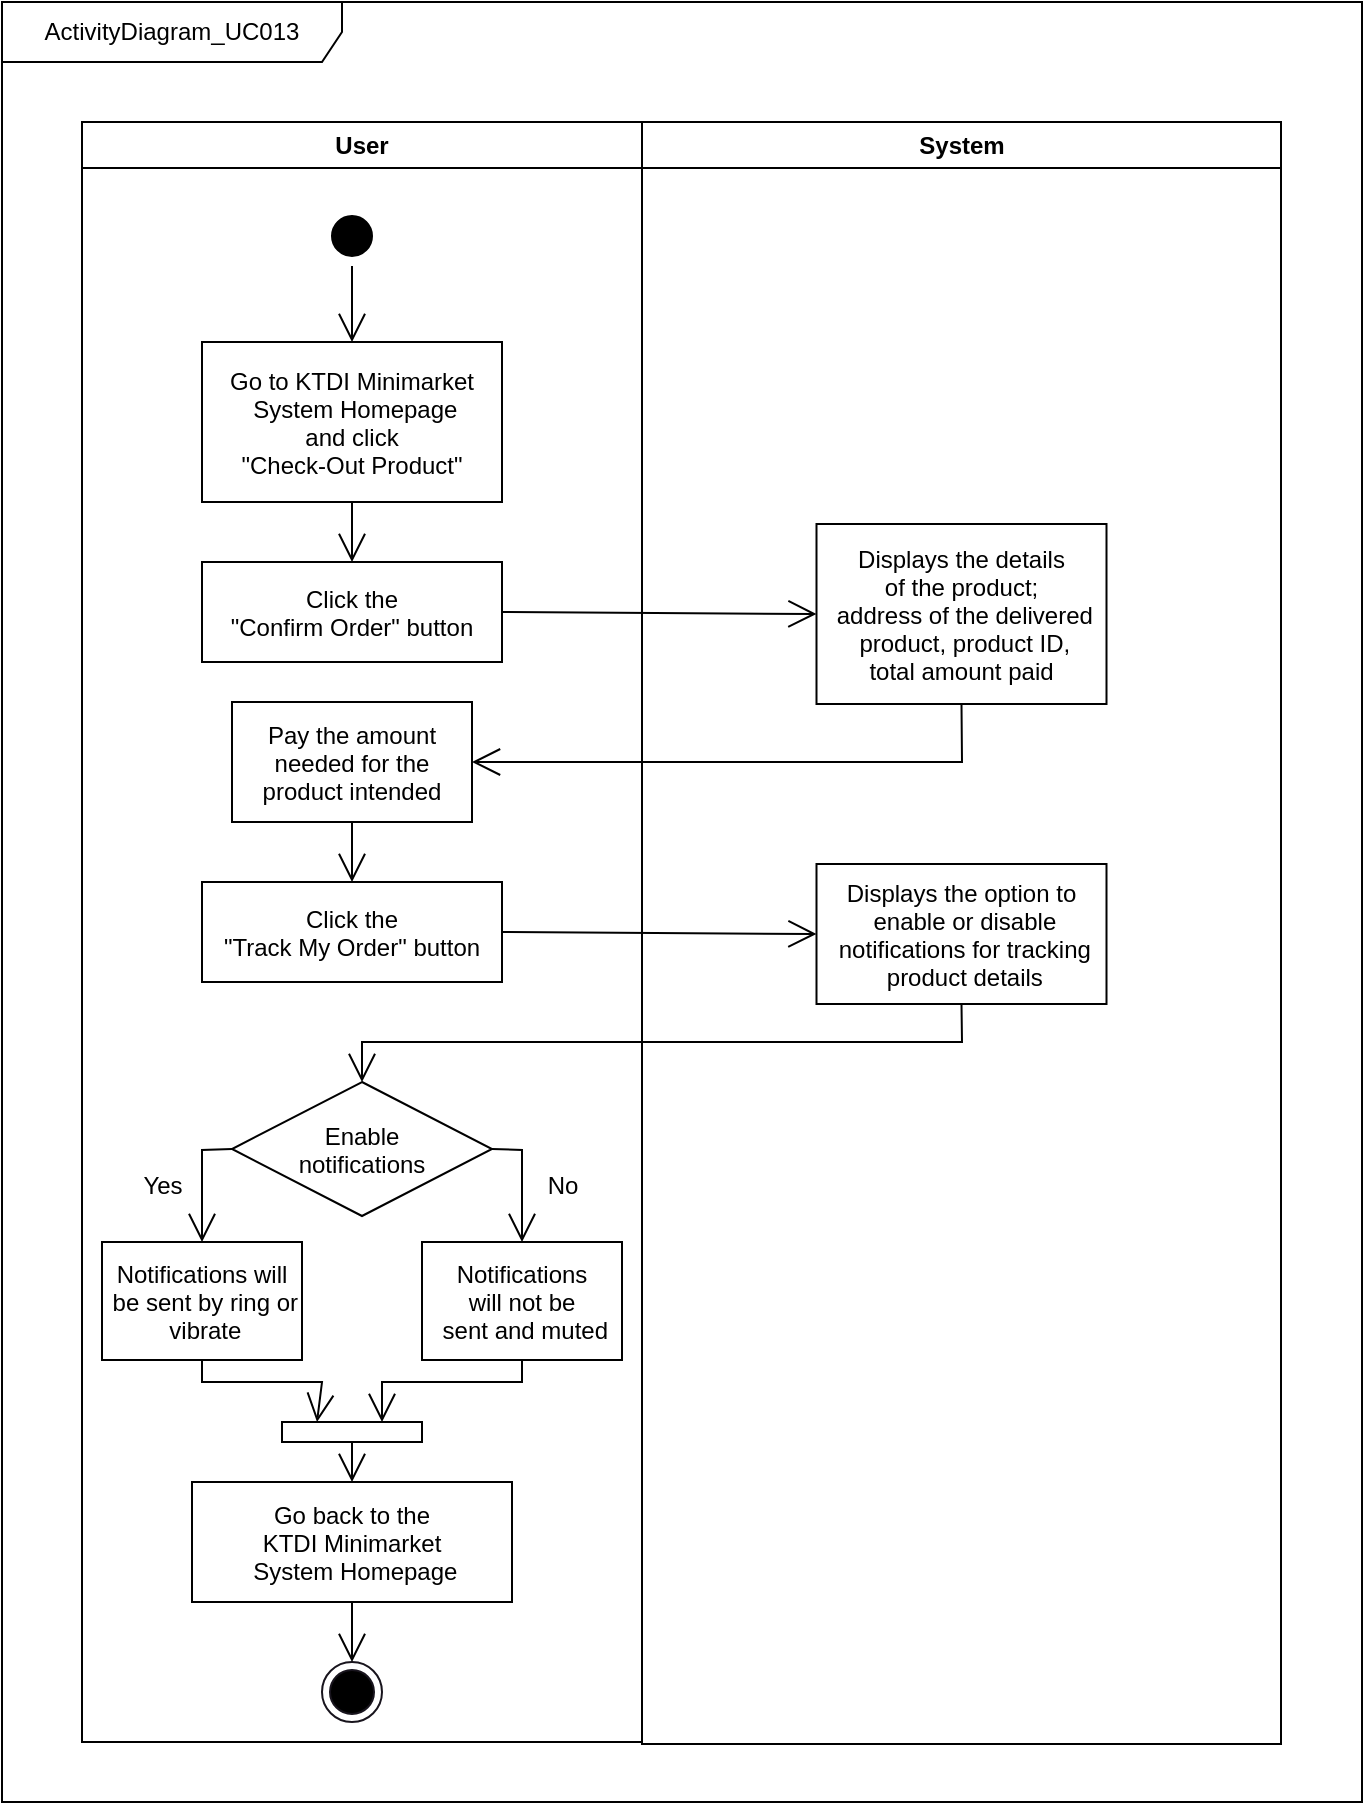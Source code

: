 <mxfile version="21.3.8" type="device">
  <diagram name="Page-1" id="9rPdbRdP1Oi9_qpllsyf">
    <mxGraphModel dx="1050" dy="573" grid="1" gridSize="10" guides="1" tooltips="1" connect="1" arrows="1" fold="1" page="1" pageScale="1" pageWidth="850" pageHeight="1100" math="0" shadow="0">
      <root>
        <mxCell id="0" />
        <mxCell id="1" parent="0" />
        <mxCell id="SUHxLhJWNLtC6gkATQeP-1" value="ActivityDiagram_UC013" style="shape=umlFrame;whiteSpace=wrap;html=1;pointerEvents=0;width=170;height=30;" parent="1" vertex="1">
          <mxGeometry x="70" y="40" width="680" height="900" as="geometry" />
        </mxCell>
        <mxCell id="SUHxLhJWNLtC6gkATQeP-2" value="User" style="swimlane;whiteSpace=wrap" parent="1" vertex="1">
          <mxGeometry x="110" y="100" width="280" height="810" as="geometry" />
        </mxCell>
        <mxCell id="SUHxLhJWNLtC6gkATQeP-3" value="" style="ellipse;shape=startState;fillColor=#000000;strokeColor=#FFFFFF;" parent="SUHxLhJWNLtC6gkATQeP-2" vertex="1">
          <mxGeometry x="120" y="42" width="30" height="30" as="geometry" />
        </mxCell>
        <mxCell id="SUHxLhJWNLtC6gkATQeP-4" value="Go to KTDI Minimarket&#xa; System Homepage&#xa;and click &#xa;&quot;Check-Out Product&quot;" style="strokeColor=#000000;fillColor=none;" parent="SUHxLhJWNLtC6gkATQeP-2" vertex="1">
          <mxGeometry x="60" y="110" width="150" height="80" as="geometry" />
        </mxCell>
        <mxCell id="SUHxLhJWNLtC6gkATQeP-5" value="Click the&#xa;&quot;Confirm Order&quot; button" style="" parent="SUHxLhJWNLtC6gkATQeP-2" vertex="1">
          <mxGeometry x="60" y="220" width="150" height="50" as="geometry" />
        </mxCell>
        <mxCell id="SUHxLhJWNLtC6gkATQeP-7" value="" style="endArrow=open;endFill=1;endSize=12;html=1;rounded=0;exitX=0.5;exitY=1;exitDx=0;exitDy=0;" parent="SUHxLhJWNLtC6gkATQeP-2" source="SUHxLhJWNLtC6gkATQeP-3" target="SUHxLhJWNLtC6gkATQeP-4" edge="1">
          <mxGeometry width="160" relative="1" as="geometry">
            <mxPoint x="295.5" y="272" as="sourcePoint" />
            <mxPoint x="455.5" y="272" as="targetPoint" />
          </mxGeometry>
        </mxCell>
        <mxCell id="SUHxLhJWNLtC6gkATQeP-31" value="Pay the amount &#xa;needed for the &#xa;product intended" style="" parent="SUHxLhJWNLtC6gkATQeP-2" vertex="1">
          <mxGeometry x="75" y="290" width="120" height="60" as="geometry" />
        </mxCell>
        <mxCell id="SUHxLhJWNLtC6gkATQeP-33" value="Click the&#xa;&quot;Track My Order&quot; button" style="" parent="SUHxLhJWNLtC6gkATQeP-2" vertex="1">
          <mxGeometry x="60" y="380" width="150" height="50" as="geometry" />
        </mxCell>
        <mxCell id="SUHxLhJWNLtC6gkATQeP-17" value="Go back to the&#xa;KTDI Minimarket&#xa; System Homepage" style="" parent="SUHxLhJWNLtC6gkATQeP-2" vertex="1">
          <mxGeometry x="55" y="680" width="160" height="60" as="geometry" />
        </mxCell>
        <mxCell id="SUHxLhJWNLtC6gkATQeP-35" value="" style="endArrow=open;endFill=1;endSize=12;html=1;rounded=0;exitX=0.5;exitY=1;exitDx=0;exitDy=0;entryX=0.5;entryY=0;entryDx=0;entryDy=0;" parent="SUHxLhJWNLtC6gkATQeP-2" source="SUHxLhJWNLtC6gkATQeP-31" target="SUHxLhJWNLtC6gkATQeP-33" edge="1">
          <mxGeometry width="160" relative="1" as="geometry">
            <mxPoint x="320" y="350" as="sourcePoint" />
            <mxPoint x="480" y="350" as="targetPoint" />
          </mxGeometry>
        </mxCell>
        <mxCell id="SUHxLhJWNLtC6gkATQeP-38" value="Enable&#xa;notifications" style="rhombus;fillColor=none;strokeColor=#000000;" parent="SUHxLhJWNLtC6gkATQeP-2" vertex="1">
          <mxGeometry x="75" y="480" width="130" height="67" as="geometry" />
        </mxCell>
        <mxCell id="SUHxLhJWNLtC6gkATQeP-39" value="Notifications will&#xa; be sent by ring or&#xa; vibrate" style="" parent="SUHxLhJWNLtC6gkATQeP-2" vertex="1">
          <mxGeometry x="10" y="560" width="100" height="59" as="geometry" />
        </mxCell>
        <mxCell id="SUHxLhJWNLtC6gkATQeP-42" value="" style="endArrow=open;endFill=1;endSize=12;html=1;rounded=0;exitX=0;exitY=0.5;exitDx=0;exitDy=0;entryX=0.5;entryY=0;entryDx=0;entryDy=0;" parent="SUHxLhJWNLtC6gkATQeP-2" source="SUHxLhJWNLtC6gkATQeP-38" target="SUHxLhJWNLtC6gkATQeP-39" edge="1">
          <mxGeometry width="160" relative="1" as="geometry">
            <mxPoint x="320" y="550" as="sourcePoint" />
            <mxPoint x="480" y="550" as="targetPoint" />
            <Array as="points">
              <mxPoint x="60" y="514" />
            </Array>
          </mxGeometry>
        </mxCell>
        <mxCell id="SUHxLhJWNLtC6gkATQeP-40" value="Notifications &#xa;will not be&#xa; sent and muted" style="" parent="SUHxLhJWNLtC6gkATQeP-2" vertex="1">
          <mxGeometry x="170" y="560" width="100" height="59" as="geometry" />
        </mxCell>
        <mxCell id="SUHxLhJWNLtC6gkATQeP-43" value="" style="endArrow=open;endFill=1;endSize=12;html=1;rounded=0;exitX=1;exitY=0.5;exitDx=0;exitDy=0;entryX=0.5;entryY=0;entryDx=0;entryDy=0;" parent="SUHxLhJWNLtC6gkATQeP-2" source="SUHxLhJWNLtC6gkATQeP-38" target="SUHxLhJWNLtC6gkATQeP-40" edge="1">
          <mxGeometry width="160" relative="1" as="geometry">
            <mxPoint x="320" y="550" as="sourcePoint" />
            <mxPoint x="480" y="550" as="targetPoint" />
            <Array as="points">
              <mxPoint x="220" y="514" />
            </Array>
          </mxGeometry>
        </mxCell>
        <mxCell id="SUHxLhJWNLtC6gkATQeP-41" value="" style="html=1;points=[];perimeter=orthogonalPerimeter;outlineConnect=0;targetShapes=umlLifeline;portConstraint=eastwest;newEdgeStyle={&quot;edgeStyle&quot;:&quot;elbowEdgeStyle&quot;,&quot;elbow&quot;:&quot;vertical&quot;,&quot;curved&quot;:0,&quot;rounded&quot;:0};direction=south;strokeColor=#000000;fillColor=#FFFFFF;" parent="SUHxLhJWNLtC6gkATQeP-2" vertex="1">
          <mxGeometry x="100" y="650" width="70" height="10" as="geometry" />
        </mxCell>
        <mxCell id="SUHxLhJWNLtC6gkATQeP-48" value="Yes" style="text;html=1;align=center;verticalAlign=middle;resizable=0;points=[];autosize=1;strokeColor=none;fillColor=none;" parent="SUHxLhJWNLtC6gkATQeP-2" vertex="1">
          <mxGeometry x="20" y="517" width="40" height="30" as="geometry" />
        </mxCell>
        <mxCell id="SUHxLhJWNLtC6gkATQeP-47" value="No" style="text;html=1;align=center;verticalAlign=middle;resizable=0;points=[];autosize=1;strokeColor=none;fillColor=none;" parent="SUHxLhJWNLtC6gkATQeP-2" vertex="1">
          <mxGeometry x="220" y="517" width="40" height="30" as="geometry" />
        </mxCell>
        <mxCell id="SUHxLhJWNLtC6gkATQeP-52" value="" style="endArrow=open;endFill=1;endSize=12;html=1;rounded=0;exitX=0.5;exitY=1;exitDx=0;exitDy=0;entryX=0;entryY=0.75;entryDx=0;entryDy=0;entryPerimeter=0;" parent="SUHxLhJWNLtC6gkATQeP-2" source="SUHxLhJWNLtC6gkATQeP-39" target="SUHxLhJWNLtC6gkATQeP-41" edge="1">
          <mxGeometry width="160" relative="1" as="geometry">
            <mxPoint x="320" y="550" as="sourcePoint" />
            <mxPoint x="480" y="550" as="targetPoint" />
            <Array as="points">
              <mxPoint x="60" y="630" />
              <mxPoint x="120" y="630" />
            </Array>
          </mxGeometry>
        </mxCell>
        <mxCell id="SUHxLhJWNLtC6gkATQeP-53" value="" style="endArrow=open;endFill=1;endSize=12;html=1;rounded=0;exitX=0.5;exitY=1;exitDx=0;exitDy=0;" parent="SUHxLhJWNLtC6gkATQeP-2" source="SUHxLhJWNLtC6gkATQeP-40" target="SUHxLhJWNLtC6gkATQeP-41" edge="1">
          <mxGeometry width="160" relative="1" as="geometry">
            <mxPoint x="210" y="620" as="sourcePoint" />
            <mxPoint x="480" y="550" as="targetPoint" />
            <Array as="points">
              <mxPoint x="220" y="630" />
              <mxPoint x="150" y="630" />
            </Array>
          </mxGeometry>
        </mxCell>
        <mxCell id="SUHxLhJWNLtC6gkATQeP-54" value="" style="endArrow=open;endFill=1;endSize=12;html=1;rounded=0;entryX=0.5;entryY=0;entryDx=0;entryDy=0;" parent="SUHxLhJWNLtC6gkATQeP-2" source="SUHxLhJWNLtC6gkATQeP-41" target="SUHxLhJWNLtC6gkATQeP-17" edge="1">
          <mxGeometry width="160" relative="1" as="geometry">
            <mxPoint x="320" y="550" as="sourcePoint" />
            <mxPoint x="480" y="550" as="targetPoint" />
          </mxGeometry>
        </mxCell>
        <mxCell id="wlr2sx1ng8kV-lQt6GtN-2" value="" style="endArrow=open;endFill=1;endSize=12;html=1;rounded=0;exitX=0.5;exitY=1;exitDx=0;exitDy=0;" edge="1" parent="SUHxLhJWNLtC6gkATQeP-2" source="SUHxLhJWNLtC6gkATQeP-4" target="SUHxLhJWNLtC6gkATQeP-5">
          <mxGeometry width="160" relative="1" as="geometry">
            <mxPoint x="230" y="200" as="sourcePoint" />
            <mxPoint x="390" y="200" as="targetPoint" />
          </mxGeometry>
        </mxCell>
        <mxCell id="wlr2sx1ng8kV-lQt6GtN-3" value="" style="ellipse;html=1;shape=endState;fillColor=#000000;strokeColor=#18141D;" vertex="1" parent="SUHxLhJWNLtC6gkATQeP-2">
          <mxGeometry x="120" y="770" width="30" height="30" as="geometry" />
        </mxCell>
        <mxCell id="wlr2sx1ng8kV-lQt6GtN-4" value="" style="endArrow=open;endFill=1;endSize=12;html=1;rounded=0;exitX=0.5;exitY=1;exitDx=0;exitDy=0;entryX=0.5;entryY=0;entryDx=0;entryDy=0;" edge="1" parent="SUHxLhJWNLtC6gkATQeP-2" source="SUHxLhJWNLtC6gkATQeP-17" target="wlr2sx1ng8kV-lQt6GtN-3">
          <mxGeometry width="160" relative="1" as="geometry">
            <mxPoint x="230" y="700" as="sourcePoint" />
            <mxPoint x="390" y="700" as="targetPoint" />
          </mxGeometry>
        </mxCell>
        <mxCell id="SUHxLhJWNLtC6gkATQeP-8" value="System" style="swimlane;whiteSpace=wrap" parent="1" vertex="1">
          <mxGeometry x="390" y="100" width="319.5" height="811" as="geometry" />
        </mxCell>
        <mxCell id="SUHxLhJWNLtC6gkATQeP-9" value="Displays the details &#xa;of the product;&#xa; address of the delivered&#xa; product, product ID, &#xa;total amount paid" style="" parent="SUHxLhJWNLtC6gkATQeP-8" vertex="1">
          <mxGeometry x="87.25" y="201" width="145" height="90" as="geometry" />
        </mxCell>
        <mxCell id="SUHxLhJWNLtC6gkATQeP-36" value="Displays the option to&#xa; enable or disable&#xa; notifications for tracking&#xa; product details" style="" parent="SUHxLhJWNLtC6gkATQeP-8" vertex="1">
          <mxGeometry x="87.25" y="371" width="145" height="70" as="geometry" />
        </mxCell>
        <mxCell id="SUHxLhJWNLtC6gkATQeP-27" value="" style="endArrow=open;endFill=1;endSize=12;html=1;rounded=0;exitX=1;exitY=0.5;exitDx=0;exitDy=0;entryX=0;entryY=0.5;entryDx=0;entryDy=0;" parent="1" source="SUHxLhJWNLtC6gkATQeP-5" target="SUHxLhJWNLtC6gkATQeP-9" edge="1">
          <mxGeometry width="160" relative="1" as="geometry">
            <mxPoint x="405.5" y="372" as="sourcePoint" />
            <mxPoint x="565.5" y="372" as="targetPoint" />
          </mxGeometry>
        </mxCell>
        <mxCell id="SUHxLhJWNLtC6gkATQeP-32" value="" style="endArrow=open;endFill=1;endSize=12;html=1;rounded=0;exitX=0.5;exitY=1;exitDx=0;exitDy=0;entryX=1;entryY=0.5;entryDx=0;entryDy=0;" parent="1" source="SUHxLhJWNLtC6gkATQeP-9" target="SUHxLhJWNLtC6gkATQeP-31" edge="1">
          <mxGeometry width="160" relative="1" as="geometry">
            <mxPoint x="430" y="450" as="sourcePoint" />
            <mxPoint x="590" y="450" as="targetPoint" />
            <Array as="points">
              <mxPoint x="550" y="420" />
            </Array>
          </mxGeometry>
        </mxCell>
        <mxCell id="SUHxLhJWNLtC6gkATQeP-37" value="" style="endArrow=open;endFill=1;endSize=12;html=1;rounded=0;exitX=1;exitY=0.5;exitDx=0;exitDy=0;entryX=0;entryY=0.5;entryDx=0;entryDy=0;" parent="1" source="SUHxLhJWNLtC6gkATQeP-33" target="SUHxLhJWNLtC6gkATQeP-36" edge="1">
          <mxGeometry width="160" relative="1" as="geometry">
            <mxPoint x="430" y="550" as="sourcePoint" />
            <mxPoint x="590" y="550" as="targetPoint" />
          </mxGeometry>
        </mxCell>
        <mxCell id="SUHxLhJWNLtC6gkATQeP-44" value="" style="endArrow=open;endFill=1;endSize=12;html=1;rounded=0;entryX=0.5;entryY=0;entryDx=0;entryDy=0;exitX=0.5;exitY=1;exitDx=0;exitDy=0;" parent="1" source="SUHxLhJWNLtC6gkATQeP-36" target="SUHxLhJWNLtC6gkATQeP-38" edge="1">
          <mxGeometry width="160" relative="1" as="geometry">
            <mxPoint x="430" y="650" as="sourcePoint" />
            <mxPoint x="590" y="650" as="targetPoint" />
            <Array as="points">
              <mxPoint x="550" y="560" />
              <mxPoint x="250" y="560" />
            </Array>
          </mxGeometry>
        </mxCell>
      </root>
    </mxGraphModel>
  </diagram>
</mxfile>
